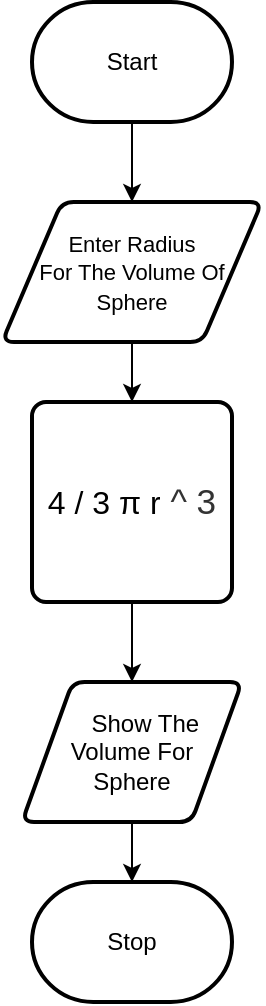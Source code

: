 <mxfile>
    <diagram id="GInHtZuMB5CcCfA9ihm7" name="Page-1">
        <mxGraphModel dx="1243" dy="703" grid="1" gridSize="10" guides="1" tooltips="1" connect="1" arrows="1" fold="1" page="1" pageScale="1" pageWidth="850" pageHeight="1100" math="0" shadow="0">
            <root>
                <mxCell id="0"/>
                <mxCell id="1" parent="0"/>
                <mxCell id="11" style="edgeStyle=none;html=1;" edge="1" source="12" target="14" parent="1">
                    <mxGeometry relative="1" as="geometry"/>
                </mxCell>
                <mxCell id="12" value="Start" style="strokeWidth=2;html=1;shape=mxgraph.flowchart.terminator;whiteSpace=wrap;" vertex="1" parent="1">
                    <mxGeometry x="130" y="260" width="100" height="60" as="geometry"/>
                </mxCell>
                <mxCell id="13" style="edgeStyle=none;html=1;" edge="1" source="14" target="16" parent="1">
                    <mxGeometry relative="1" as="geometry"/>
                </mxCell>
                <mxCell id="14" value="&lt;font style=&quot;font-size: 11px&quot;&gt;Enter Radius&lt;br&gt;For The Volume Of Sphere&lt;/font&gt;" style="shape=parallelogram;html=1;strokeWidth=2;perimeter=parallelogramPerimeter;whiteSpace=wrap;rounded=1;arcSize=12;size=0.23;" vertex="1" parent="1">
                    <mxGeometry x="115" y="360" width="130" height="70" as="geometry"/>
                </mxCell>
                <mxCell id="15" style="edgeStyle=none;html=1;" edge="1" source="16" target="18" parent="1">
                    <mxGeometry relative="1" as="geometry"/>
                </mxCell>
                <mxCell id="16" value="&lt;span style=&quot;font-size: 16px&quot;&gt;4 / 3 π r&lt;/span&gt;&lt;font color=&quot;#333333&quot; face=&quot;Arial, sans-serif&quot;&gt;&lt;span style=&quot;font-size: 17.568px ; background-color: rgb(255 , 255 , 255)&quot;&gt;&amp;nbsp;^ 3&lt;/span&gt;&lt;/font&gt;" style="rounded=1;whiteSpace=wrap;html=1;absoluteArcSize=1;arcSize=14;strokeWidth=2;" vertex="1" parent="1">
                    <mxGeometry x="130" y="460" width="100" height="100" as="geometry"/>
                </mxCell>
                <mxCell id="17" style="edgeStyle=none;html=1;" edge="1" source="18" target="19" parent="1">
                    <mxGeometry relative="1" as="geometry"/>
                </mxCell>
                <mxCell id="18" value="&amp;nbsp; &amp;nbsp; Show The Volume For &lt;br&gt;Sphere" style="shape=parallelogram;html=1;strokeWidth=2;perimeter=parallelogramPerimeter;whiteSpace=wrap;rounded=1;arcSize=12;size=0.23;" vertex="1" parent="1">
                    <mxGeometry x="125" y="600" width="110" height="70" as="geometry"/>
                </mxCell>
                <mxCell id="19" value="Stop" style="strokeWidth=2;html=1;shape=mxgraph.flowchart.terminator;whiteSpace=wrap;" vertex="1" parent="1">
                    <mxGeometry x="130" y="700" width="100" height="60" as="geometry"/>
                </mxCell>
            </root>
        </mxGraphModel>
    </diagram>
</mxfile>